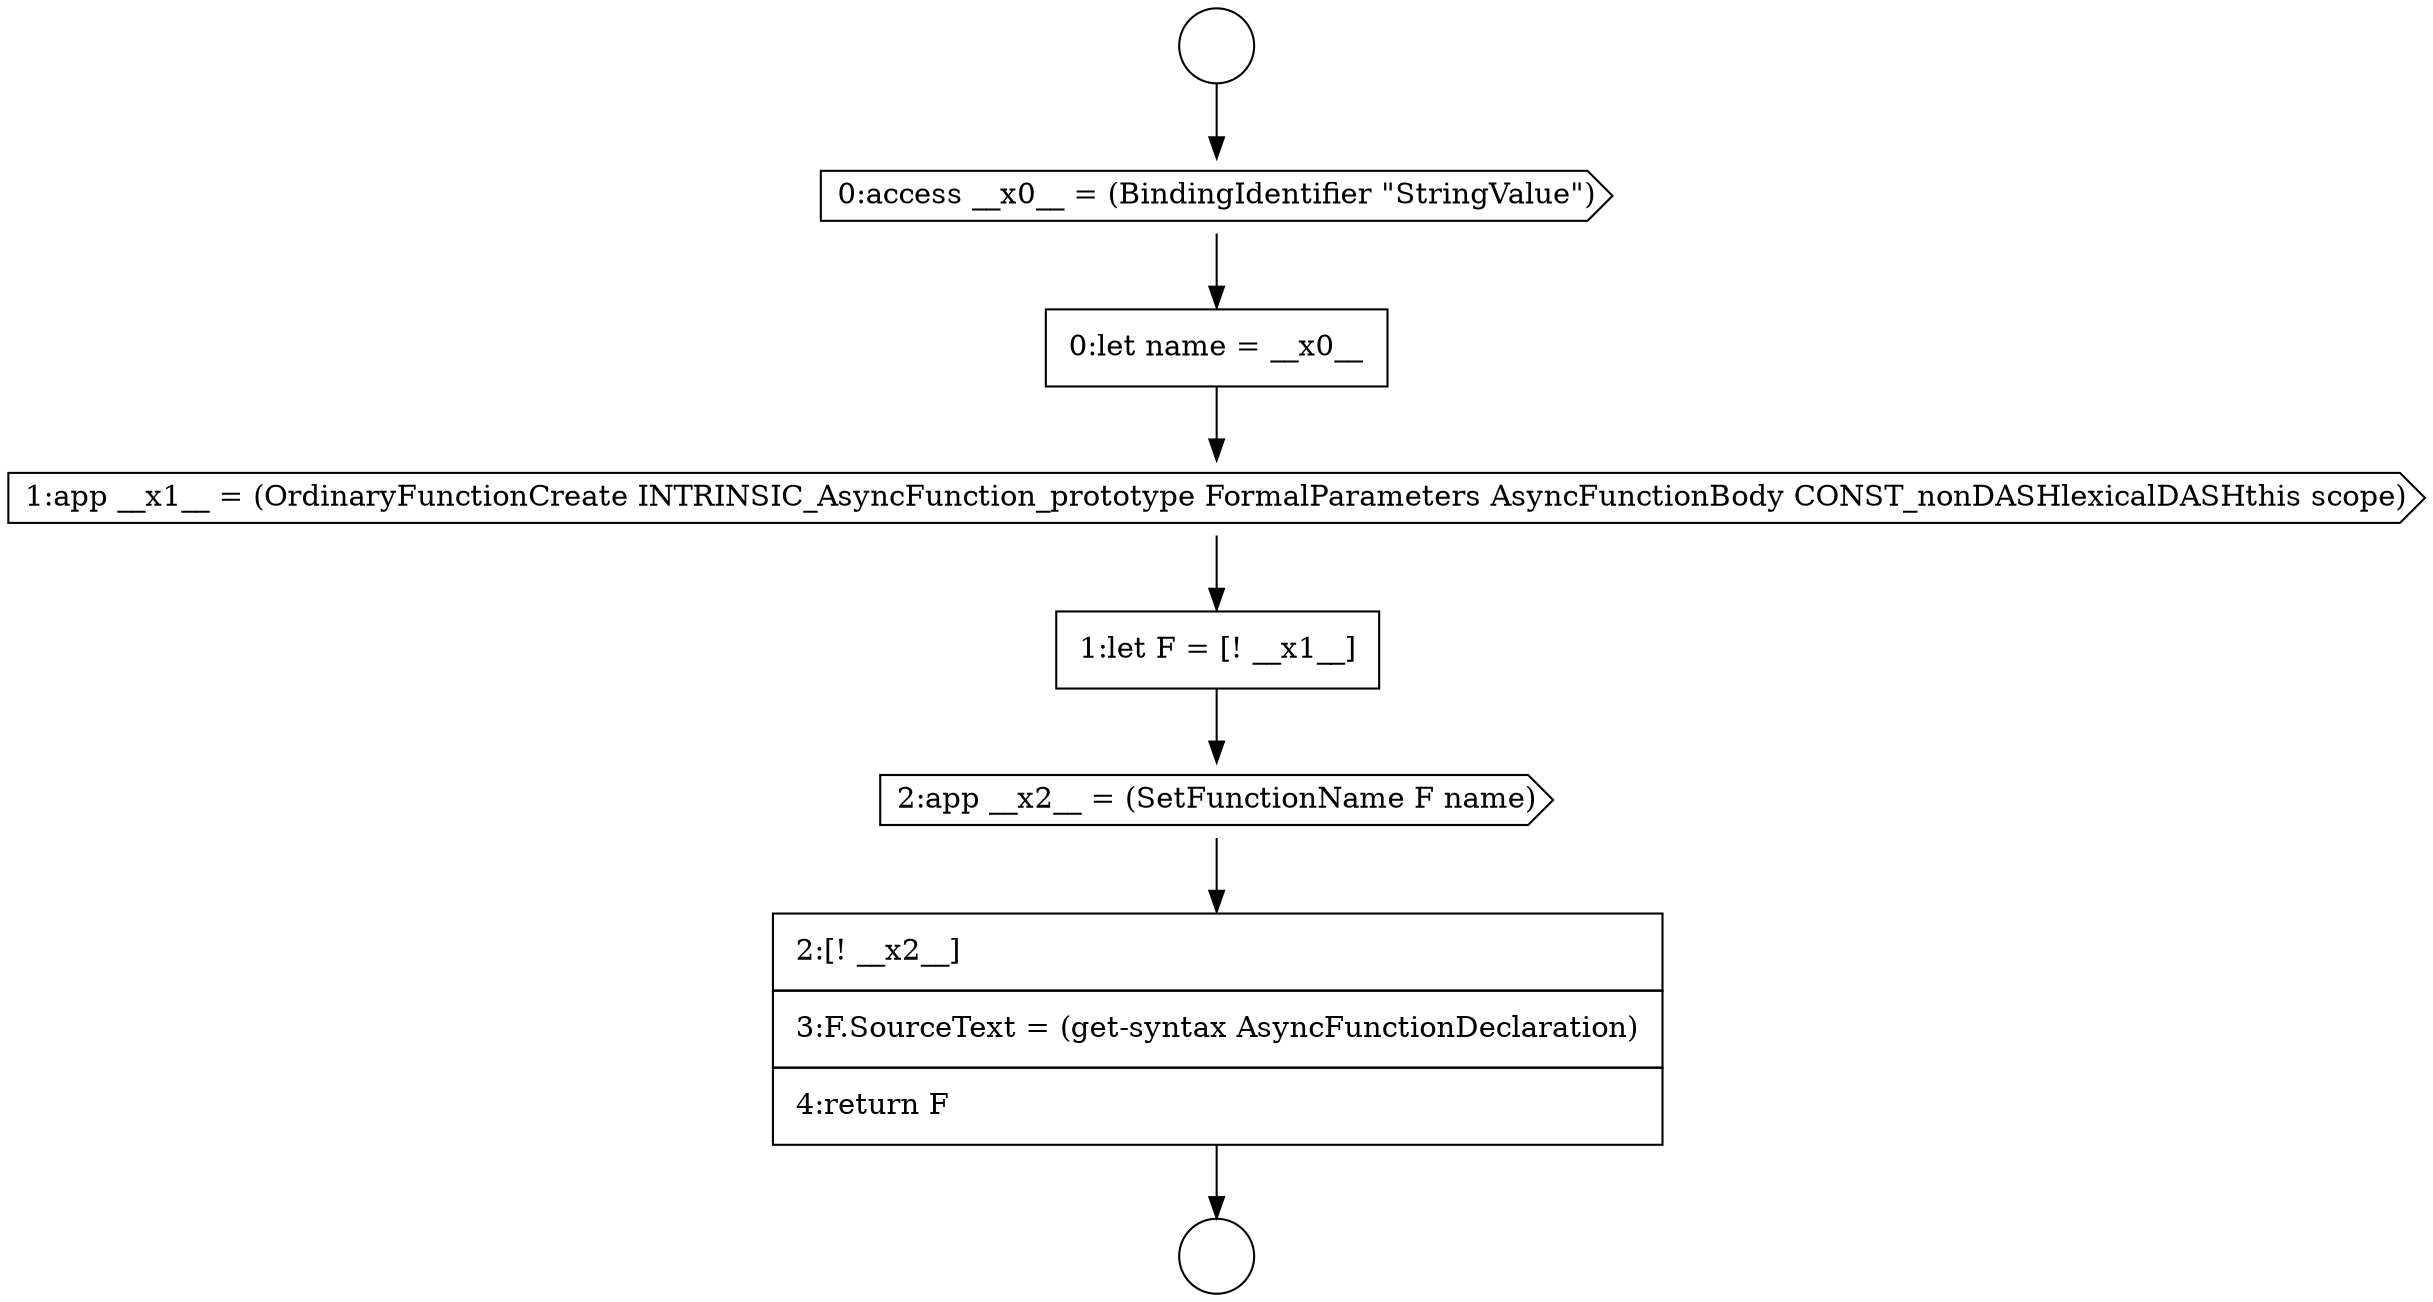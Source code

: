 digraph {
  node9907 [shape=none, margin=0, label=<<font color="black">
    <table border="0" cellborder="1" cellspacing="0" cellpadding="10">
      <tr><td align="left">2:[! __x2__]</td></tr>
      <tr><td align="left">3:F.SourceText = (get-syntax AsyncFunctionDeclaration)</td></tr>
      <tr><td align="left">4:return F</td></tr>
    </table>
  </font>> color="black" fillcolor="white" style=filled]
  node9901 [shape=circle label=" " color="black" fillcolor="white" style=filled]
  node9904 [shape=cds, label=<<font color="black">1:app __x1__ = (OrdinaryFunctionCreate INTRINSIC_AsyncFunction_prototype FormalParameters AsyncFunctionBody CONST_nonDASHlexicalDASHthis scope)</font>> color="black" fillcolor="white" style=filled]
  node9900 [shape=circle label=" " color="black" fillcolor="white" style=filled]
  node9903 [shape=none, margin=0, label=<<font color="black">
    <table border="0" cellborder="1" cellspacing="0" cellpadding="10">
      <tr><td align="left">0:let name = __x0__</td></tr>
    </table>
  </font>> color="black" fillcolor="white" style=filled]
  node9905 [shape=none, margin=0, label=<<font color="black">
    <table border="0" cellborder="1" cellspacing="0" cellpadding="10">
      <tr><td align="left">1:let F = [! __x1__]</td></tr>
    </table>
  </font>> color="black" fillcolor="white" style=filled]
  node9902 [shape=cds, label=<<font color="black">0:access __x0__ = (BindingIdentifier &quot;StringValue&quot;)</font>> color="black" fillcolor="white" style=filled]
  node9906 [shape=cds, label=<<font color="black">2:app __x2__ = (SetFunctionName F name)</font>> color="black" fillcolor="white" style=filled]
  node9905 -> node9906 [ color="black"]
  node9903 -> node9904 [ color="black"]
  node9907 -> node9901 [ color="black"]
  node9902 -> node9903 [ color="black"]
  node9906 -> node9907 [ color="black"]
  node9904 -> node9905 [ color="black"]
  node9900 -> node9902 [ color="black"]
}
